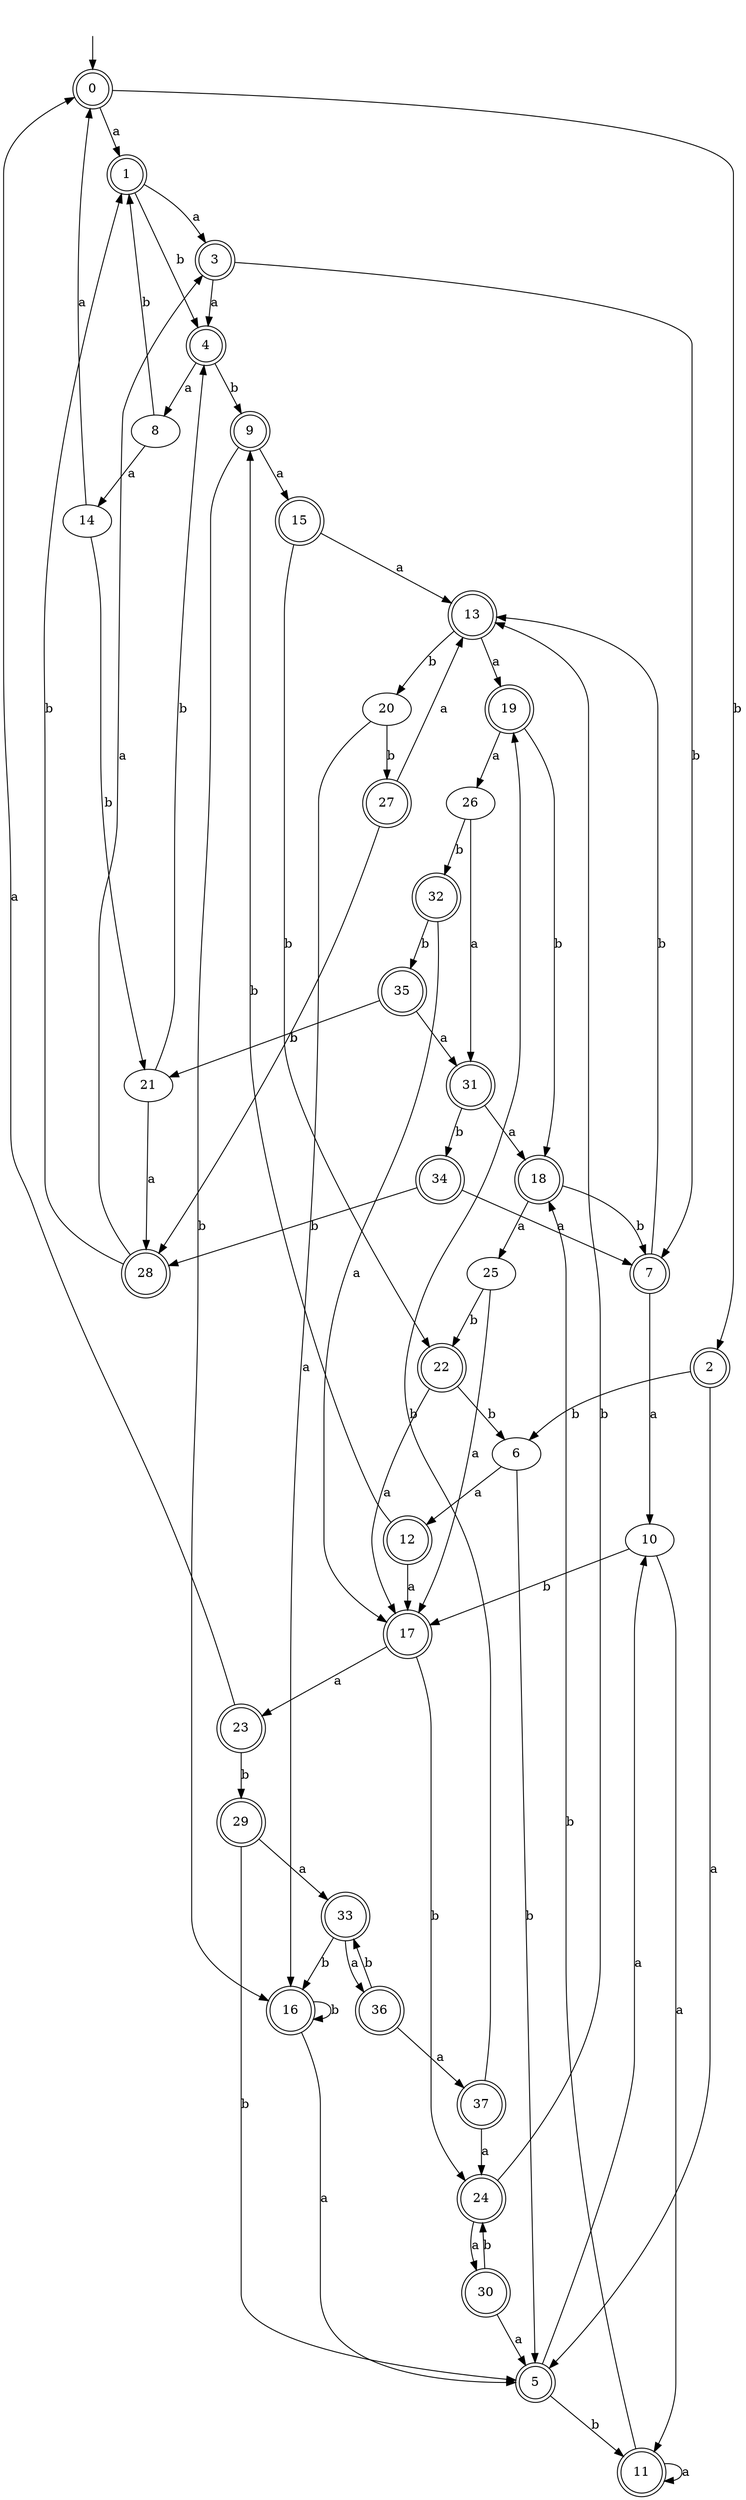 digraph RandomDFA {
  __start0 [label="", shape=none];
  __start0 -> 0 [label=""];
  0 [shape=circle] [shape=doublecircle]
  0 -> 1 [label="a"]
  0 -> 2 [label="b"]
  1 [shape=doublecircle]
  1 -> 3 [label="a"]
  1 -> 4 [label="b"]
  2 [shape=doublecircle]
  2 -> 5 [label="a"]
  2 -> 6 [label="b"]
  3 [shape=doublecircle]
  3 -> 4 [label="a"]
  3 -> 7 [label="b"]
  4 [shape=doublecircle]
  4 -> 8 [label="a"]
  4 -> 9 [label="b"]
  5 [shape=doublecircle]
  5 -> 10 [label="a"]
  5 -> 11 [label="b"]
  6
  6 -> 12 [label="a"]
  6 -> 5 [label="b"]
  7 [shape=doublecircle]
  7 -> 10 [label="a"]
  7 -> 13 [label="b"]
  8
  8 -> 14 [label="a"]
  8 -> 1 [label="b"]
  9 [shape=doublecircle]
  9 -> 15 [label="a"]
  9 -> 16 [label="b"]
  10
  10 -> 11 [label="a"]
  10 -> 17 [label="b"]
  11 [shape=doublecircle]
  11 -> 11 [label="a"]
  11 -> 18 [label="b"]
  12 [shape=doublecircle]
  12 -> 17 [label="a"]
  12 -> 9 [label="b"]
  13 [shape=doublecircle]
  13 -> 19 [label="a"]
  13 -> 20 [label="b"]
  14
  14 -> 0 [label="a"]
  14 -> 21 [label="b"]
  15 [shape=doublecircle]
  15 -> 13 [label="a"]
  15 -> 22 [label="b"]
  16 [shape=doublecircle]
  16 -> 5 [label="a"]
  16 -> 16 [label="b"]
  17 [shape=doublecircle]
  17 -> 23 [label="a"]
  17 -> 24 [label="b"]
  18 [shape=doublecircle]
  18 -> 25 [label="a"]
  18 -> 7 [label="b"]
  19 [shape=doublecircle]
  19 -> 26 [label="a"]
  19 -> 18 [label="b"]
  20
  20 -> 16 [label="a"]
  20 -> 27 [label="b"]
  21
  21 -> 28 [label="a"]
  21 -> 4 [label="b"]
  22 [shape=doublecircle]
  22 -> 17 [label="a"]
  22 -> 6 [label="b"]
  23 [shape=doublecircle]
  23 -> 0 [label="a"]
  23 -> 29 [label="b"]
  24 [shape=doublecircle]
  24 -> 30 [label="a"]
  24 -> 13 [label="b"]
  25
  25 -> 17 [label="a"]
  25 -> 22 [label="b"]
  26
  26 -> 31 [label="a"]
  26 -> 32 [label="b"]
  27 [shape=doublecircle]
  27 -> 13 [label="a"]
  27 -> 28 [label="b"]
  28 [shape=doublecircle]
  28 -> 3 [label="a"]
  28 -> 1 [label="b"]
  29 [shape=doublecircle]
  29 -> 33 [label="a"]
  29 -> 5 [label="b"]
  30 [shape=doublecircle]
  30 -> 5 [label="a"]
  30 -> 24 [label="b"]
  31 [shape=doublecircle]
  31 -> 18 [label="a"]
  31 -> 34 [label="b"]
  32 [shape=doublecircle]
  32 -> 17 [label="a"]
  32 -> 35 [label="b"]
  33 [shape=doublecircle]
  33 -> 36 [label="a"]
  33 -> 16 [label="b"]
  34 [shape=doublecircle]
  34 -> 7 [label="a"]
  34 -> 28 [label="b"]
  35 [shape=doublecircle]
  35 -> 31 [label="a"]
  35 -> 21 [label="b"]
  36 [shape=doublecircle]
  36 -> 37 [label="a"]
  36 -> 33 [label="b"]
  37 [shape=doublecircle]
  37 -> 24 [label="a"]
  37 -> 19 [label="b"]
}
